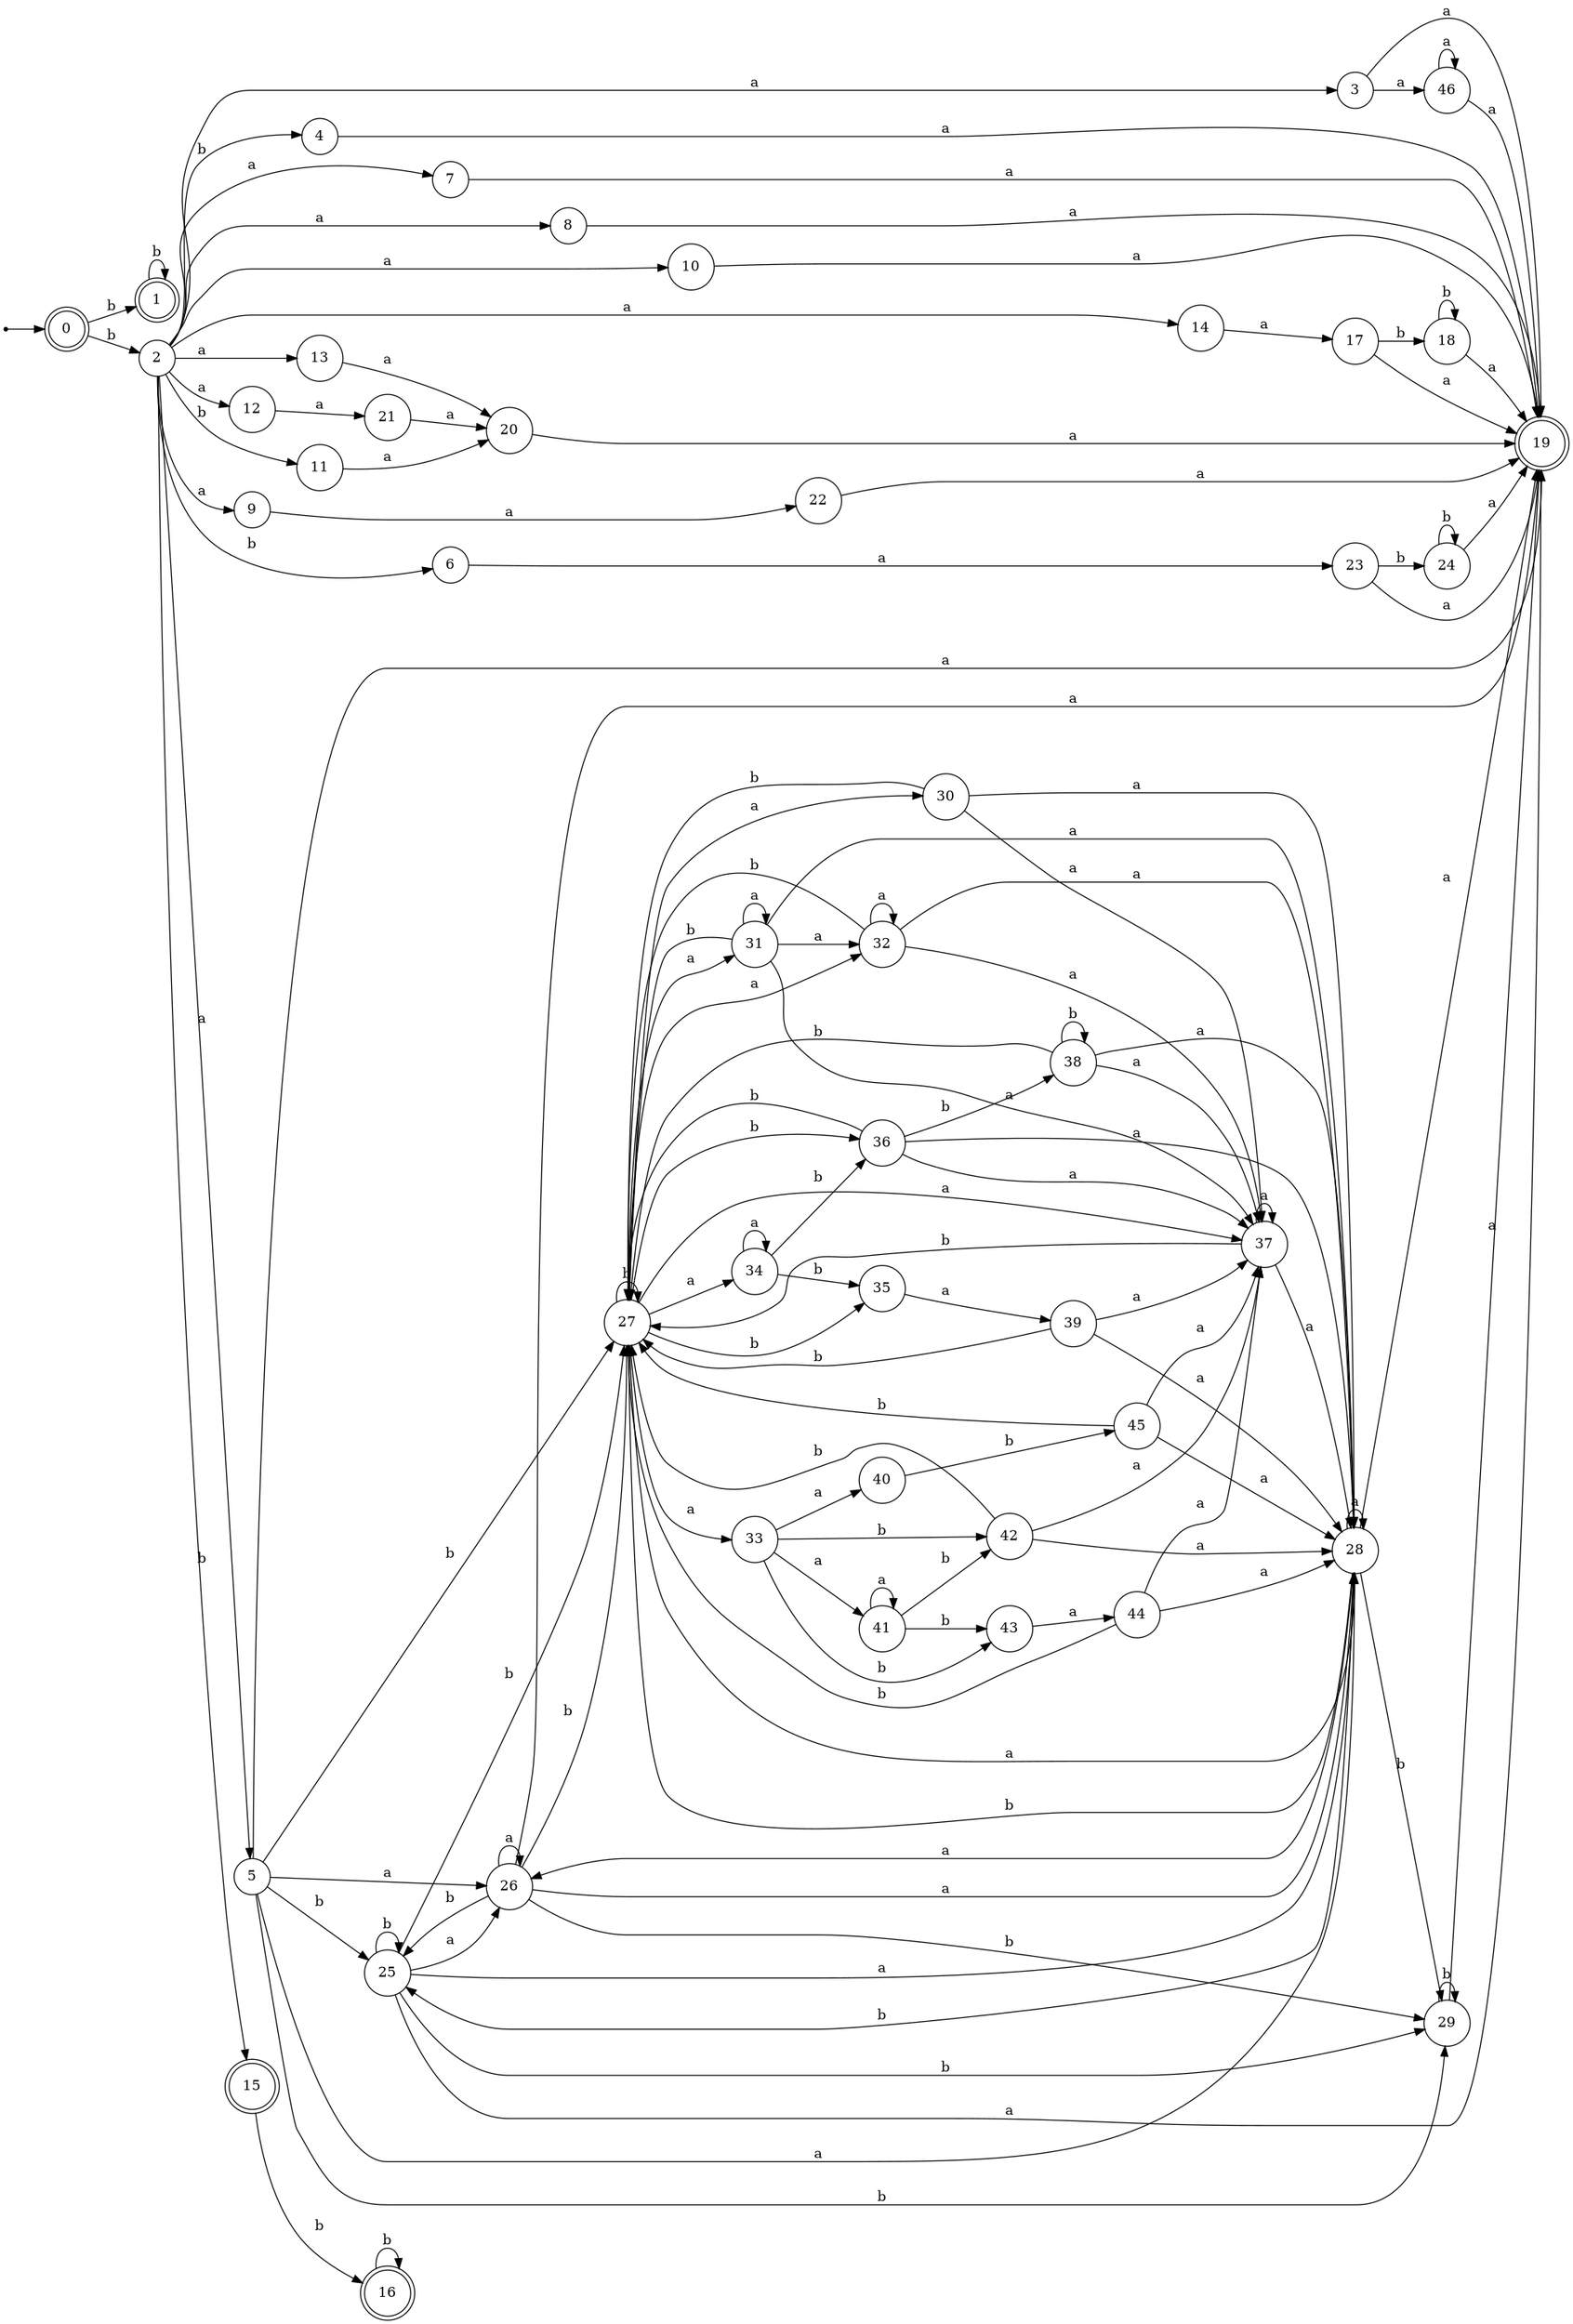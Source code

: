 digraph finite_state_machine {
rankdir=LR;
size="20,20";
node [shape = point]; "dummy0"
node [shape = doublecircle]; "0";"dummy0" -> "0";
node [shape = doublecircle]; "1";node [shape = circle]; "2";
node [shape = circle]; "3";
node [shape = circle]; "4";
node [shape = circle]; "5";
node [shape = circle]; "6";
node [shape = circle]; "7";
node [shape = circle]; "8";
node [shape = circle]; "9";
node [shape = circle]; "10";
node [shape = circle]; "11";
node [shape = circle]; "12";
node [shape = circle]; "13";
node [shape = circle]; "14";
node [shape = doublecircle]; "15";node [shape = doublecircle]; "16";node [shape = circle]; "17";
node [shape = circle]; "18";
node [shape = doublecircle]; "19";node [shape = circle]; "20";
node [shape = circle]; "21";
node [shape = circle]; "22";
node [shape = circle]; "23";
node [shape = circle]; "24";
node [shape = circle]; "25";
node [shape = circle]; "26";
node [shape = circle]; "27";
node [shape = circle]; "28";
node [shape = circle]; "29";
node [shape = circle]; "30";
node [shape = circle]; "31";
node [shape = circle]; "32";
node [shape = circle]; "33";
node [shape = circle]; "34";
node [shape = circle]; "35";
node [shape = circle]; "36";
node [shape = circle]; "37";
node [shape = circle]; "38";
node [shape = circle]; "39";
node [shape = circle]; "40";
node [shape = circle]; "41";
node [shape = circle]; "42";
node [shape = circle]; "43";
node [shape = circle]; "44";
node [shape = circle]; "45";
node [shape = circle]; "46";
"0" -> "1" [label = "b"];
 "0" -> "2" [label = "b"];
 "2" -> "3" [label = "a"];
 "2" -> "5" [label = "a"];
 "2" -> "7" [label = "a"];
 "2" -> "8" [label = "a"];
 "2" -> "9" [label = "a"];
 "2" -> "10" [label = "a"];
 "2" -> "12" [label = "a"];
 "2" -> "13" [label = "a"];
 "2" -> "14" [label = "a"];
 "2" -> "11" [label = "b"];
 "2" -> "4" [label = "b"];
 "2" -> "6" [label = "b"];
 "2" -> "15" [label = "b"];
 "15" -> "16" [label = "b"];
 "16" -> "16" [label = "b"];
 "14" -> "17" [label = "a"];
 "17" -> "18" [label = "b"];
 "17" -> "19" [label = "a"];
 "18" -> "18" [label = "b"];
 "18" -> "19" [label = "a"];
 "13" -> "20" [label = "a"];
 "20" -> "19" [label = "a"];
 "12" -> "21" [label = "a"];
 "21" -> "20" [label = "a"];
 "11" -> "20" [label = "a"];
 "10" -> "19" [label = "a"];
 "9" -> "22" [label = "a"];
 "22" -> "19" [label = "a"];
 "8" -> "19" [label = "a"];
 "7" -> "19" [label = "a"];
 "6" -> "23" [label = "a"];
 "23" -> "24" [label = "b"];
 "23" -> "19" [label = "a"];
 "24" -> "24" [label = "b"];
 "24" -> "19" [label = "a"];
 "5" -> "25" [label = "b"];
 "5" -> "27" [label = "b"];
 "5" -> "29" [label = "b"];
 "5" -> "26" [label = "a"];
 "5" -> "19" [label = "a"];
 "5" -> "28" [label = "a"];
 "29" -> "29" [label = "b"];
 "29" -> "19" [label = "a"];
 "28" -> "26" [label = "a"];
 "28" -> "19" [label = "a"];
 "28" -> "28" [label = "a"];
 "28" -> "25" [label = "b"];
 "28" -> "27" [label = "b"];
 "28" -> "29" [label = "b"];
 "27" -> "35" [label = "b"];
 "27" -> "27" [label = "b"];
 "27" -> "36" [label = "b"];
 "27" -> "32" [label = "a"];
 "27" -> "33" [label = "a"];
 "27" -> "34" [label = "a"];
 "27" -> "37" [label = "a"];
 "27" -> "28" [label = "a"];
 "27" -> "30" [label = "a"];
 "27" -> "31" [label = "a"];
 "37" -> "28" [label = "a"];
 "37" -> "37" [label = "a"];
 "37" -> "27" [label = "b"];
 "36" -> "27" [label = "b"];
 "36" -> "38" [label = "b"];
 "36" -> "28" [label = "a"];
 "36" -> "37" [label = "a"];
 "38" -> "27" [label = "b"];
 "38" -> "38" [label = "b"];
 "38" -> "28" [label = "a"];
 "38" -> "37" [label = "a"];
 "35" -> "39" [label = "a"];
 "39" -> "27" [label = "b"];
 "39" -> "28" [label = "a"];
 "39" -> "37" [label = "a"];
 "34" -> "34" [label = "a"];
 "34" -> "35" [label = "b"];
 "34" -> "36" [label = "b"];
 "33" -> "40" [label = "a"];
 "33" -> "41" [label = "a"];
 "33" -> "42" [label = "b"];
 "33" -> "43" [label = "b"];
 "43" -> "44" [label = "a"];
 "44" -> "27" [label = "b"];
 "44" -> "28" [label = "a"];
 "44" -> "37" [label = "a"];
 "42" -> "27" [label = "b"];
 "42" -> "28" [label = "a"];
 "42" -> "37" [label = "a"];
 "41" -> "41" [label = "a"];
 "41" -> "42" [label = "b"];
 "41" -> "43" [label = "b"];
 "40" -> "45" [label = "b"];
 "45" -> "27" [label = "b"];
 "45" -> "28" [label = "a"];
 "45" -> "37" [label = "a"];
 "32" -> "32" [label = "a"];
 "32" -> "28" [label = "a"];
 "32" -> "37" [label = "a"];
 "32" -> "27" [label = "b"];
 "31" -> "32" [label = "a"];
 "31" -> "28" [label = "a"];
 "31" -> "37" [label = "a"];
 "31" -> "31" [label = "a"];
 "31" -> "27" [label = "b"];
 "30" -> "27" [label = "b"];
 "30" -> "28" [label = "a"];
 "30" -> "37" [label = "a"];
 "26" -> "26" [label = "a"];
 "26" -> "19" [label = "a"];
 "26" -> "28" [label = "a"];
 "26" -> "25" [label = "b"];
 "26" -> "27" [label = "b"];
 "26" -> "29" [label = "b"];
 "25" -> "25" [label = "b"];
 "25" -> "27" [label = "b"];
 "25" -> "29" [label = "b"];
 "25" -> "26" [label = "a"];
 "25" -> "19" [label = "a"];
 "25" -> "28" [label = "a"];
 "4" -> "19" [label = "a"];
 "3" -> "19" [label = "a"];
 "3" -> "46" [label = "a"];
 "46" -> "19" [label = "a"];
 "46" -> "46" [label = "a"];
 "1" -> "1" [label = "b"];
 }
